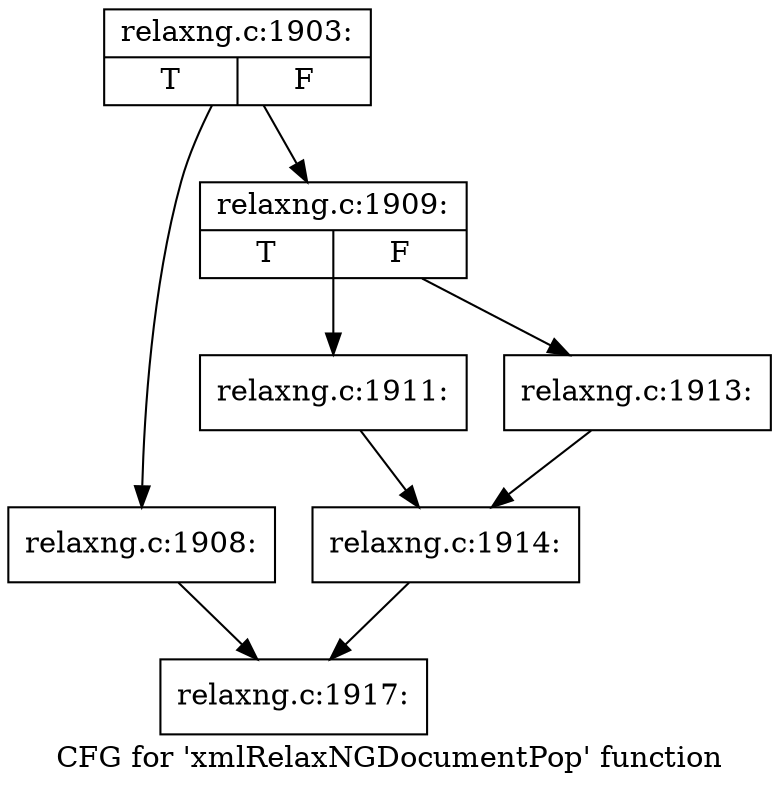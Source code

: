 digraph "CFG for 'xmlRelaxNGDocumentPop' function" {
	label="CFG for 'xmlRelaxNGDocumentPop' function";

	Node0x3bd74a0 [shape=record,label="{relaxng.c:1903:|{<s0>T|<s1>F}}"];
	Node0x3bd74a0 -> Node0x3bd7740;
	Node0x3bd74a0 -> Node0x3bd7790;
	Node0x3bd7740 [shape=record,label="{relaxng.c:1908:}"];
	Node0x3bd7740 -> Node0x3bdbf20;
	Node0x3bd7790 [shape=record,label="{relaxng.c:1909:|{<s0>T|<s1>F}}"];
	Node0x3bd7790 -> Node0x3bdcde0;
	Node0x3bd7790 -> Node0x3bdce80;
	Node0x3bdcde0 [shape=record,label="{relaxng.c:1911:}"];
	Node0x3bdcde0 -> Node0x3bdce30;
	Node0x3bdce80 [shape=record,label="{relaxng.c:1913:}"];
	Node0x3bdce80 -> Node0x3bdce30;
	Node0x3bdce30 [shape=record,label="{relaxng.c:1914:}"];
	Node0x3bdce30 -> Node0x3bdbf20;
	Node0x3bdbf20 [shape=record,label="{relaxng.c:1917:}"];
}
